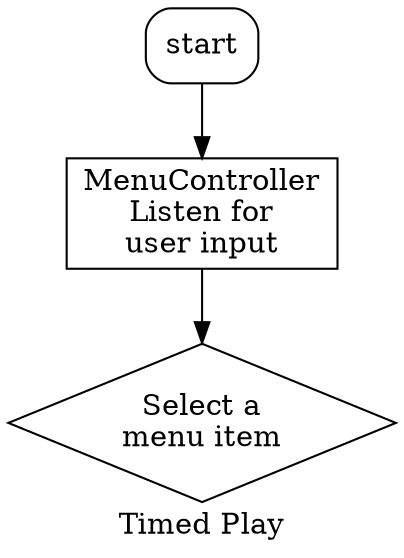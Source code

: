 digraph {
    label="Timed Play";

    node[shape="box", style="rounded"]
       start; 
    node[shape=“box”, style=""]
       menu_screen;
    node[shape="diamond", style=""]
       menu_selection;

    start -> menu_screen;
    menu_screen -> menu_selection;
 

    menu_screen[label="MenuController\nListen for\nuser input"]
    menu_selection[label="Select a\nmenu item"]

}
